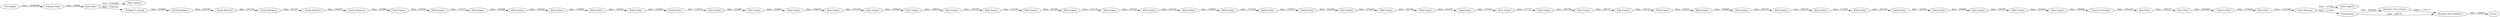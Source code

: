digraph {
	"-2539440688365619487_60" [label="Rule Engine"]
	"-2539440688365619487_34" [label="Rule Engine"]
	"-2539440688365619487_27" [label="CSV Reader"]
	"-2539440688365619487_64" [label="Rule Engine"]
	"-2539440688365619487_32" [label="Rule Engine"]
	"-2539440688365619487_58" [label="Rule Engine"]
	"-2539440688365619487_40" [label="Rule Engine"]
	"-2539440688365619487_20" [label="String Replacer"]
	"-2539440688365619487_42" [label="Rule Engine"]
	"-2539440688365619487_55" [label="Rule Engine"]
	"-2539440688365619487_18" [label="String Replacer"]
	"-2539440688365619487_51" [label="Rule Engine"]
	"-2539440688365619487_67" [label="Rule Engine"]
	"-2539440688365619487_68" [label="Rule Engine"]
	"-2539440688365619487_70" [label="Rule Engine"]
	"-2539440688365619487_47" [label="Rule Engine"]
	"-2539440688365619487_61" [label="Rule Engine"]
	"-2539440688365619487_44" [label="Rule Engine"]
	"-2539440688365619487_13" [label="Column Filter"]
	"-2539440688365619487_54" [label="Rule Engine"]
	"-2539440688365619487_59" [label="Rule Engine"]
	"-2539440688365619487_65" [label="Rule Engine"]
	"-2539440688365619487_19" [label="String Replacer"]
	"-2539440688365619487_36" [label="Rule Engine"]
	"-2539440688365619487_43" [label="Rule Engine"]
	"-2539440688365619487_63" [label="Rule Engine"]
	"-2539440688365619487_83" [label=Scorer]
	"-2539440688365619487_17" [label="String Replacer"]
	"-2539440688365619487_41" [label="Rule Engine"]
	"-2539440688365619487_46" [label="Rule Engine"]
	"-2539440688365619487_50" [label="Rule Engine"]
	"-2539440688365619487_49" [label="Rule Engine"]
	"-2539440688365619487_15" [label="Data Explorer"]
	"-2539440688365619487_75" [label="Row Filter"]
	"-2539440688365619487_56" [label="Rule Engine"]
	"-2539440688365619487_12" [label="Row Filter"]
	"-2539440688365619487_30" [label="Rule Engine"]
	"-2539440688365619487_52" [label="Rule Engine"]
	"-2539440688365619487_45" [label="Rule Engine"]
	"-2539440688365619487_28" [label="Rule Engine"]
	"-2539440688365619487_77" [label="Row Filter"]
	"-2539440688365619487_23" [label="Color Manager"]
	"-2539440688365619487_57" [label="Rule Engine"]
	"-2539440688365619487_16" [label="Number To String"]
	"-2539440688365619487_78" [label="Column Filter"]
	"-2539440688365619487_33" [label="Rule Engine"]
	"-2539440688365619487_53" [label="Rule Engine"]
	"-2539440688365619487_73" [label="Data Explorer"]
	"-2539440688365619487_62" [label="Rule Engine"]
	"-2539440688365619487_66" [label="Rule Engine"]
	"-2539440688365619487_81" [label="Decision Tree Learner"]
	"-2539440688365619487_80" [label=Partitioning]
	"-2539440688365619487_21" [label="String Replacer"]
	"-2539440688365619487_35" [label="Rule Engine"]
	"-2539440688365619487_39" [label="Rule Engine"]
	"-2539440688365619487_79" [label="Row Filter"]
	"-2539440688365619487_37" [label="Rule Engine"]
	"-2539440688365619487_71" [label="Rule Engine"]
	"-2539440688365619487_82" [label="Decision Tree Predictor"]
	"-2539440688365619487_38" [label="Rule Engine"]
	"-2539440688365619487_31" [label="Rule Engine"]
	"-2539440688365619487_48" [label="Rule Engine"]
	"-2539440688365619487_69" [label="Rule Engine"]
	"-2539440688365619487_72" [label="String To Number"]
	"-2539440688365619487_27" -> "-2539440688365619487_13" [label="data: : 34589086"]
	"-2539440688365619487_49" -> "-2539440688365619487_51" [label="data: : 173359"]
	"-2539440688365619487_36" -> "-2539440688365619487_37" [label="data: : 139531"]
	"-2539440688365619487_65" -> "-2539440688365619487_66" [label="data: : 311095"]
	"-2539440688365619487_39" -> "-2539440688365619487_40" [label="data: : 256276"]
	"-2539440688365619487_20" -> "-2539440688365619487_21" [label="data: : 246297"]
	"-2539440688365619487_31" -> "-2539440688365619487_32" [label="data: : 104866"]
	"-2539440688365619487_16" -> "-2539440688365619487_17" [label="data: : 204994"]
	"-2539440688365619487_18" -> "-2539440688365619487_19" [label="data: : 241756"]
	"-2539440688365619487_57" -> "-2539440688365619487_56" [label="data: : 310101"]
	"-2539440688365619487_37" -> "-2539440688365619487_38" [label="data: : 223487"]
	"-2539440688365619487_63" -> "-2539440688365619487_64" [label="data: : 441070"]
	"-2539440688365619487_30" -> "-2539440688365619487_31" [label="data: : 117019"]
	"-2539440688365619487_35" -> "-2539440688365619487_36" [label="data: : 234826"]
	"-2539440688365619487_12" -> "-2539440688365619487_16" [label="data: : 8761920"]
	"-2539440688365619487_71" -> "-2539440688365619487_72" [label="data: : 309486"]
	"-2539440688365619487_23" -> "-2539440688365619487_73" [label="data: : 117603"]
	"-2539440688365619487_62" -> "-2539440688365619487_63" [label="data: : 309886"]
	"-2539440688365619487_50" -> "-2539440688365619487_49" [label="data: : 350667"]
	"-2539440688365619487_60" -> "-2539440688365619487_61" [label="data: : 347123"]
	"-2539440688365619487_61" -> "-2539440688365619487_62" [label="data: : 229321"]
	"-2539440688365619487_69" -> "-2539440688365619487_70" [label="data: : 359199"]
	"-2539440688365619487_17" -> "-2539440688365619487_18" [label="data: : 229748"]
	"-2539440688365619487_67" -> "-2539440688365619487_68" [label="data: : 320454"]
	"-2539440688365619487_75" -> "-2539440688365619487_77" [label="data: : 7384527"]
	"-2539440688365619487_52" -> "-2539440688365619487_53" [label="data: : 343296"]
	"-2539440688365619487_46" -> "-2539440688365619487_47" [label="data: : 231136"]
	"-2539440688365619487_38" -> "-2539440688365619487_39" [label="data: : 222965"]
	"-2539440688365619487_45" -> "-2539440688365619487_46" [label="data: : 347269"]
	"-2539440688365619487_48" -> "-2539440688365619487_50" [label="data: : 243342"]
	"-2539440688365619487_54" -> "-2539440688365619487_55" [label="data: : 342746"]
	"-2539440688365619487_80" -> "-2539440688365619487_82" [label="data: : 447772"]
	"-2539440688365619487_34" -> "-2539440688365619487_33" [label="data: : 230960"]
	"-2539440688365619487_64" -> "-2539440688365619487_65" [label="data: : 290370"]
	"-2539440688365619487_68" -> "-2539440688365619487_69" [label="data: : 359486"]
	"-2539440688365619487_40" -> "-2539440688365619487_42" [label="data: : 167338"]
	"-2539440688365619487_19" -> "-2539440688365619487_20" [label="data: : 241357"]
	"-2539440688365619487_51" -> "-2539440688365619487_52" [label="data: : 376878"]
	"-2539440688365619487_47" -> "-2539440688365619487_48" [label="data: : 185502"]
	"-2539440688365619487_78" -> "-2539440688365619487_79" [label="data: : 119238"]
	"-2539440688365619487_13" -> "-2539440688365619487_12" [label="data: : 60890"]
	"-2539440688365619487_72" -> "-2539440688365619487_75" [label="data: : 1392235"]
	"-2539440688365619487_77" -> "-2539440688365619487_78" [label="data: : 2930601"]
	"-2539440688365619487_42" -> "-2539440688365619487_41" [label="data: : 190628"]
	"-2539440688365619487_58" -> "-2539440688365619487_59" [label="data: : 295794"]
	"-2539440688365619487_21" -> "-2539440688365619487_28" [label="data: : 245694"]
	"-2539440688365619487_70" -> "-2539440688365619487_71" [label="data: : 323029"]
	"-2539440688365619487_41" -> "-2539440688365619487_43" [label="data: : 189628"]
	"-2539440688365619487_33" -> "-2539440688365619487_35" [label="data: : 126543"]
	"-2539440688365619487_43" -> "-2539440688365619487_44" [label="data: : 228709"]
	"-2539440688365619487_59" -> "-2539440688365619487_60" [label="data: : 264753"]
	"-2539440688365619487_23" -> "-2539440688365619487_80" [label="data: : 117603"]
	"-2539440688365619487_55" -> "-2539440688365619487_57" [label="data: : 321197"]
	"-2539440688365619487_28" -> "-2539440688365619487_30" [label="data: : 190305"]
	"-2539440688365619487_32" -> "-2539440688365619487_34" [label="data: : 105420"]
	"-2539440688365619487_66" -> "-2539440688365619487_67" [label="data: : 267104"]
	"-2539440688365619487_79" -> "-2539440688365619487_23" [label="data: : 1151586"]
	"-2539440688365619487_56" -> "-2539440688365619487_58" [label="data: : 277727"]
	"-2539440688365619487_80" -> "-2539440688365619487_81" [label="data: : 859942"]
	"-2539440688365619487_12" -> "-2539440688365619487_15" [label="data: : 8761920"]
	"-2539440688365619487_81" -> "-2539440688365619487_82" [label="object: : 133113"]
	"-2539440688365619487_82" -> "-2539440688365619487_83" [label="data: : 538463"]
	"-2539440688365619487_53" -> "-2539440688365619487_54" [label="data: : 270169"]
	"-2539440688365619487_44" -> "-2539440688365619487_45" [label="data: : 222192"]
	rankdir=LR
}
